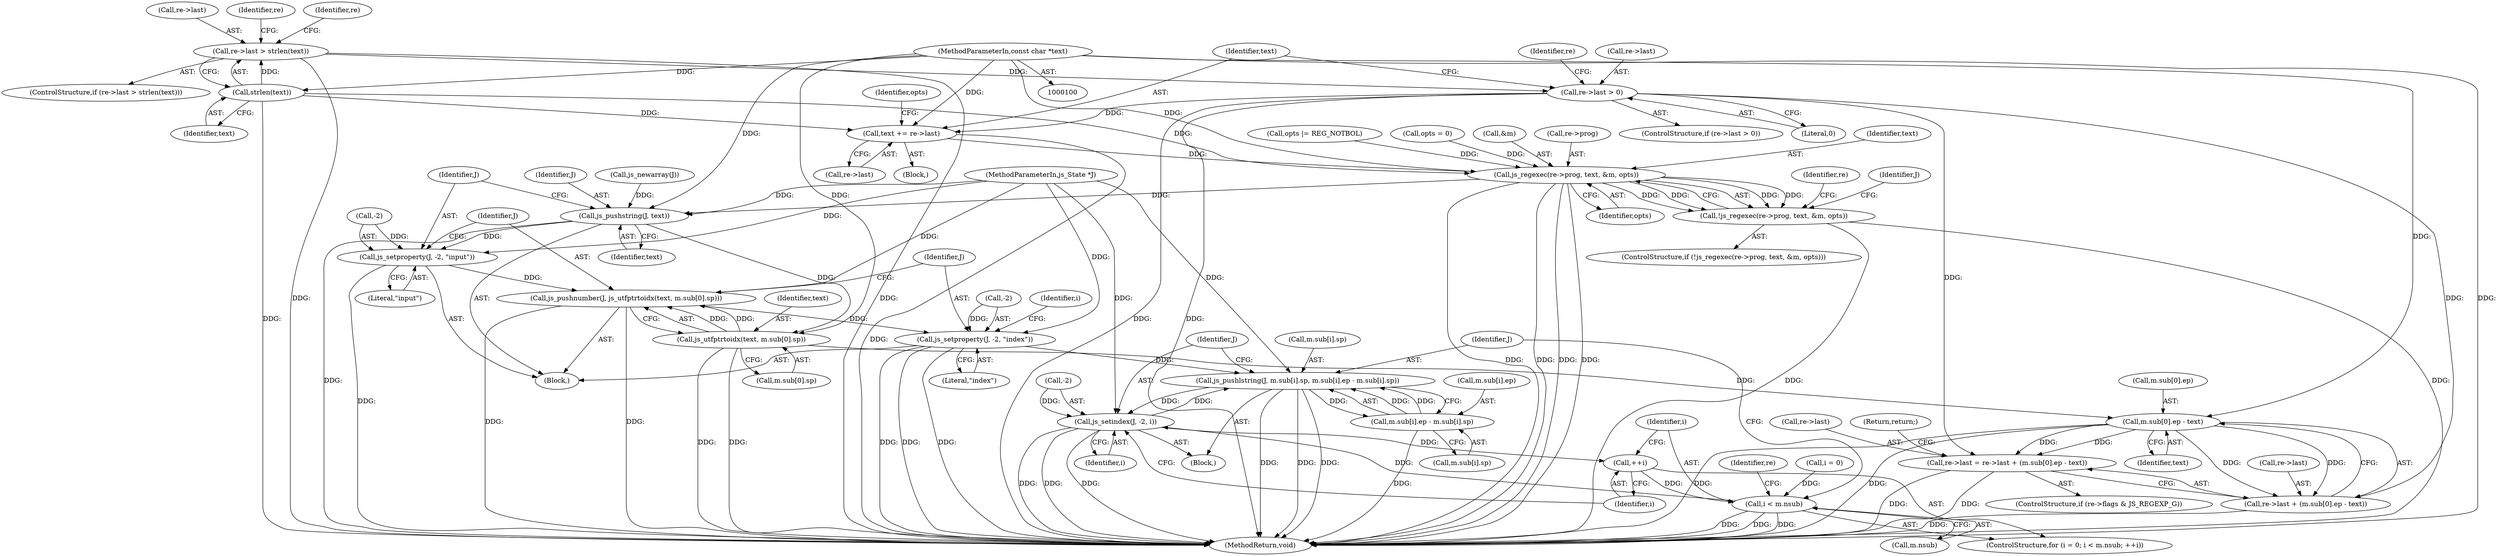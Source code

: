 digraph "1_mujs_00d4606c3baf813b7b1c176823b2729bf51002a2_0@API" {
"1000119" [label="(Call,re->last > strlen(text))"];
"1000123" [label="(Call,strlen(text))"];
"1000103" [label="(MethodParameterIn,const char *text)"];
"1000135" [label="(Call,re->last > 0)"];
"1000141" [label="(Call,text += re->last)"];
"1000151" [label="(Call,js_regexec(re->prog, text, &m, opts))"];
"1000150" [label="(Call,!js_regexec(re->prog, text, &m, opts))"];
"1000162" [label="(Call,js_pushstring(J, text))"];
"1000165" [label="(Call,js_setproperty(J, -2, \"input\"))"];
"1000170" [label="(Call,js_pushnumber(J, js_utfptrtoidx(text, m.sub[0].sp)))"];
"1000181" [label="(Call,js_setproperty(J, -2, \"index\"))"];
"1000198" [label="(Call,js_pushlstring(J, m.sub[i].sp, m.sub[i].ep - m.sub[i].sp))"];
"1000207" [label="(Call,m.sub[i].ep - m.sub[i].sp)"];
"1000222" [label="(Call,js_setindex(J, -2, i))"];
"1000195" [label="(Call,++i)"];
"1000190" [label="(Call,i < m.nsub)"];
"1000172" [label="(Call,js_utfptrtoidx(text, m.sub[0].sp))"];
"1000241" [label="(Call,m.sub[0].ep - text)"];
"1000233" [label="(Call,re->last = re->last + (m.sub[0].ep - text))"];
"1000237" [label="(Call,re->last + (m.sub[0].ep - text))"];
"1000108" [label="(Call,opts = 0)"];
"1000249" [label="(Identifier,text)"];
"1000226" [label="(Identifier,i)"];
"1000142" [label="(Identifier,text)"];
"1000101" [label="(MethodParameterIn,js_State *J)"];
"1000170" [label="(Call,js_pushnumber(J, js_utfptrtoidx(text, m.sub[0].sp)))"];
"1000182" [label="(Identifier,J)"];
"1000163" [label="(Identifier,J)"];
"1000199" [label="(Identifier,J)"];
"1000151" [label="(Call,js_regexec(re->prog, text, &m, opts))"];
"1000223" [label="(Identifier,J)"];
"1000237" [label="(Call,re->last + (m.sub[0].ep - text))"];
"1000197" [label="(Block,)"];
"1000264" [label="(MethodReturn,void)"];
"1000136" [label="(Call,re->last)"];
"1000167" [label="(Call,-2)"];
"1000120" [label="(Call,re->last)"];
"1000242" [label="(Call,m.sub[0].ep)"];
"1000166" [label="(Identifier,J)"];
"1000196" [label="(Identifier,i)"];
"1000119" [label="(Call,re->last > strlen(text))"];
"1000174" [label="(Call,m.sub[0].sp)"];
"1000124" [label="(Identifier,text)"];
"1000118" [label="(ControlStructure,if (re->last > strlen(text)))"];
"1000141" [label="(Call,text += re->last)"];
"1000207" [label="(Call,m.sub[i].ep - m.sub[i].sp)"];
"1000135" [label="(Call,re->last > 0)"];
"1000230" [label="(Identifier,re)"];
"1000191" [label="(Identifier,i)"];
"1000123" [label="(Call,strlen(text))"];
"1000190" [label="(Call,i < m.nsub)"];
"1000173" [label="(Identifier,text)"];
"1000254" [label="(Identifier,re)"];
"1000186" [label="(ControlStructure,for (i = 0; i < m.nsub; ++i))"];
"1000147" [label="(Identifier,opts)"];
"1000137" [label="(Identifier,re)"];
"1000156" [label="(Call,&m)"];
"1000208" [label="(Call,m.sub[i].ep)"];
"1000150" [label="(Call,!js_regexec(re->prog, text, &m, opts))"];
"1000152" [label="(Call,re->prog)"];
"1000187" [label="(Call,i = 0)"];
"1000241" [label="(Call,m.sub[0].ep - text)"];
"1000227" [label="(ControlStructure,if (re->flags & JS_REGEXP_G))"];
"1000200" [label="(Call,m.sub[i].sp)"];
"1000159" [label="(Block,)"];
"1000128" [label="(Identifier,re)"];
"1000165" [label="(Call,js_setproperty(J, -2, \"input\"))"];
"1000149" [label="(ControlStructure,if (!js_regexec(re->prog, text, &m, opts)))"];
"1000238" [label="(Call,re->last)"];
"1000224" [label="(Call,-2)"];
"1000172" [label="(Call,js_utfptrtoidx(text, m.sub[0].sp))"];
"1000198" [label="(Call,js_pushlstring(J, m.sub[i].sp, m.sub[i].ep - m.sub[i].sp))"];
"1000161" [label="(Identifier,J)"];
"1000183" [label="(Call,-2)"];
"1000158" [label="(Identifier,opts)"];
"1000222" [label="(Call,js_setindex(J, -2, i))"];
"1000195" [label="(Call,++i)"];
"1000192" [label="(Call,m.nsub)"];
"1000185" [label="(Literal,\"index\")"];
"1000181" [label="(Call,js_setproperty(J, -2, \"index\"))"];
"1000134" [label="(ControlStructure,if (re->last > 0))"];
"1000233" [label="(Call,re->last = re->last + (m.sub[0].ep - text))"];
"1000234" [label="(Call,re->last)"];
"1000250" [label="(Return,return;)"];
"1000155" [label="(Identifier,text)"];
"1000139" [label="(Literal,0)"];
"1000169" [label="(Literal,\"input\")"];
"1000103" [label="(MethodParameterIn,const char *text)"];
"1000162" [label="(Call,js_pushstring(J, text))"];
"1000143" [label="(Call,re->last)"];
"1000164" [label="(Identifier,text)"];
"1000160" [label="(Call,js_newarray(J))"];
"1000171" [label="(Identifier,J)"];
"1000146" [label="(Call,opts |= REG_NOTBOL)"];
"1000215" [label="(Call,m.sub[i].sp)"];
"1000153" [label="(Identifier,re)"];
"1000140" [label="(Block,)"];
"1000188" [label="(Identifier,i)"];
"1000119" -> "1000118"  [label="AST: "];
"1000119" -> "1000123"  [label="CFG: "];
"1000120" -> "1000119"  [label="AST: "];
"1000123" -> "1000119"  [label="AST: "];
"1000128" -> "1000119"  [label="CFG: "];
"1000137" -> "1000119"  [label="CFG: "];
"1000119" -> "1000264"  [label="DDG: "];
"1000119" -> "1000264"  [label="DDG: "];
"1000123" -> "1000119"  [label="DDG: "];
"1000119" -> "1000135"  [label="DDG: "];
"1000123" -> "1000124"  [label="CFG: "];
"1000124" -> "1000123"  [label="AST: "];
"1000123" -> "1000264"  [label="DDG: "];
"1000103" -> "1000123"  [label="DDG: "];
"1000123" -> "1000141"  [label="DDG: "];
"1000123" -> "1000151"  [label="DDG: "];
"1000103" -> "1000100"  [label="AST: "];
"1000103" -> "1000264"  [label="DDG: "];
"1000103" -> "1000141"  [label="DDG: "];
"1000103" -> "1000151"  [label="DDG: "];
"1000103" -> "1000162"  [label="DDG: "];
"1000103" -> "1000172"  [label="DDG: "];
"1000103" -> "1000241"  [label="DDG: "];
"1000135" -> "1000134"  [label="AST: "];
"1000135" -> "1000139"  [label="CFG: "];
"1000136" -> "1000135"  [label="AST: "];
"1000139" -> "1000135"  [label="AST: "];
"1000142" -> "1000135"  [label="CFG: "];
"1000153" -> "1000135"  [label="CFG: "];
"1000135" -> "1000264"  [label="DDG: "];
"1000135" -> "1000264"  [label="DDG: "];
"1000135" -> "1000141"  [label="DDG: "];
"1000135" -> "1000233"  [label="DDG: "];
"1000135" -> "1000237"  [label="DDG: "];
"1000141" -> "1000140"  [label="AST: "];
"1000141" -> "1000143"  [label="CFG: "];
"1000142" -> "1000141"  [label="AST: "];
"1000143" -> "1000141"  [label="AST: "];
"1000147" -> "1000141"  [label="CFG: "];
"1000141" -> "1000264"  [label="DDG: "];
"1000141" -> "1000151"  [label="DDG: "];
"1000151" -> "1000150"  [label="AST: "];
"1000151" -> "1000158"  [label="CFG: "];
"1000152" -> "1000151"  [label="AST: "];
"1000155" -> "1000151"  [label="AST: "];
"1000156" -> "1000151"  [label="AST: "];
"1000158" -> "1000151"  [label="AST: "];
"1000150" -> "1000151"  [label="CFG: "];
"1000151" -> "1000264"  [label="DDG: "];
"1000151" -> "1000264"  [label="DDG: "];
"1000151" -> "1000264"  [label="DDG: "];
"1000151" -> "1000264"  [label="DDG: "];
"1000151" -> "1000150"  [label="DDG: "];
"1000151" -> "1000150"  [label="DDG: "];
"1000151" -> "1000150"  [label="DDG: "];
"1000151" -> "1000150"  [label="DDG: "];
"1000146" -> "1000151"  [label="DDG: "];
"1000108" -> "1000151"  [label="DDG: "];
"1000151" -> "1000162"  [label="DDG: "];
"1000150" -> "1000149"  [label="AST: "];
"1000161" -> "1000150"  [label="CFG: "];
"1000254" -> "1000150"  [label="CFG: "];
"1000150" -> "1000264"  [label="DDG: "];
"1000150" -> "1000264"  [label="DDG: "];
"1000162" -> "1000159"  [label="AST: "];
"1000162" -> "1000164"  [label="CFG: "];
"1000163" -> "1000162"  [label="AST: "];
"1000164" -> "1000162"  [label="AST: "];
"1000166" -> "1000162"  [label="CFG: "];
"1000162" -> "1000264"  [label="DDG: "];
"1000160" -> "1000162"  [label="DDG: "];
"1000101" -> "1000162"  [label="DDG: "];
"1000162" -> "1000165"  [label="DDG: "];
"1000162" -> "1000172"  [label="DDG: "];
"1000165" -> "1000159"  [label="AST: "];
"1000165" -> "1000169"  [label="CFG: "];
"1000166" -> "1000165"  [label="AST: "];
"1000167" -> "1000165"  [label="AST: "];
"1000169" -> "1000165"  [label="AST: "];
"1000171" -> "1000165"  [label="CFG: "];
"1000165" -> "1000264"  [label="DDG: "];
"1000101" -> "1000165"  [label="DDG: "];
"1000167" -> "1000165"  [label="DDG: "];
"1000165" -> "1000170"  [label="DDG: "];
"1000170" -> "1000159"  [label="AST: "];
"1000170" -> "1000172"  [label="CFG: "];
"1000171" -> "1000170"  [label="AST: "];
"1000172" -> "1000170"  [label="AST: "];
"1000182" -> "1000170"  [label="CFG: "];
"1000170" -> "1000264"  [label="DDG: "];
"1000170" -> "1000264"  [label="DDG: "];
"1000101" -> "1000170"  [label="DDG: "];
"1000172" -> "1000170"  [label="DDG: "];
"1000172" -> "1000170"  [label="DDG: "];
"1000170" -> "1000181"  [label="DDG: "];
"1000181" -> "1000159"  [label="AST: "];
"1000181" -> "1000185"  [label="CFG: "];
"1000182" -> "1000181"  [label="AST: "];
"1000183" -> "1000181"  [label="AST: "];
"1000185" -> "1000181"  [label="AST: "];
"1000188" -> "1000181"  [label="CFG: "];
"1000181" -> "1000264"  [label="DDG: "];
"1000181" -> "1000264"  [label="DDG: "];
"1000181" -> "1000264"  [label="DDG: "];
"1000101" -> "1000181"  [label="DDG: "];
"1000183" -> "1000181"  [label="DDG: "];
"1000181" -> "1000198"  [label="DDG: "];
"1000198" -> "1000197"  [label="AST: "];
"1000198" -> "1000207"  [label="CFG: "];
"1000199" -> "1000198"  [label="AST: "];
"1000200" -> "1000198"  [label="AST: "];
"1000207" -> "1000198"  [label="AST: "];
"1000223" -> "1000198"  [label="CFG: "];
"1000198" -> "1000264"  [label="DDG: "];
"1000198" -> "1000264"  [label="DDG: "];
"1000198" -> "1000264"  [label="DDG: "];
"1000222" -> "1000198"  [label="DDG: "];
"1000101" -> "1000198"  [label="DDG: "];
"1000207" -> "1000198"  [label="DDG: "];
"1000207" -> "1000198"  [label="DDG: "];
"1000198" -> "1000207"  [label="DDG: "];
"1000198" -> "1000222"  [label="DDG: "];
"1000207" -> "1000215"  [label="CFG: "];
"1000208" -> "1000207"  [label="AST: "];
"1000215" -> "1000207"  [label="AST: "];
"1000207" -> "1000264"  [label="DDG: "];
"1000222" -> "1000197"  [label="AST: "];
"1000222" -> "1000226"  [label="CFG: "];
"1000223" -> "1000222"  [label="AST: "];
"1000224" -> "1000222"  [label="AST: "];
"1000226" -> "1000222"  [label="AST: "];
"1000196" -> "1000222"  [label="CFG: "];
"1000222" -> "1000264"  [label="DDG: "];
"1000222" -> "1000264"  [label="DDG: "];
"1000222" -> "1000264"  [label="DDG: "];
"1000222" -> "1000195"  [label="DDG: "];
"1000101" -> "1000222"  [label="DDG: "];
"1000224" -> "1000222"  [label="DDG: "];
"1000190" -> "1000222"  [label="DDG: "];
"1000195" -> "1000186"  [label="AST: "];
"1000195" -> "1000196"  [label="CFG: "];
"1000196" -> "1000195"  [label="AST: "];
"1000191" -> "1000195"  [label="CFG: "];
"1000195" -> "1000190"  [label="DDG: "];
"1000190" -> "1000186"  [label="AST: "];
"1000190" -> "1000192"  [label="CFG: "];
"1000191" -> "1000190"  [label="AST: "];
"1000192" -> "1000190"  [label="AST: "];
"1000199" -> "1000190"  [label="CFG: "];
"1000230" -> "1000190"  [label="CFG: "];
"1000190" -> "1000264"  [label="DDG: "];
"1000190" -> "1000264"  [label="DDG: "];
"1000190" -> "1000264"  [label="DDG: "];
"1000187" -> "1000190"  [label="DDG: "];
"1000172" -> "1000174"  [label="CFG: "];
"1000173" -> "1000172"  [label="AST: "];
"1000174" -> "1000172"  [label="AST: "];
"1000172" -> "1000264"  [label="DDG: "];
"1000172" -> "1000264"  [label="DDG: "];
"1000172" -> "1000241"  [label="DDG: "];
"1000241" -> "1000237"  [label="AST: "];
"1000241" -> "1000249"  [label="CFG: "];
"1000242" -> "1000241"  [label="AST: "];
"1000249" -> "1000241"  [label="AST: "];
"1000237" -> "1000241"  [label="CFG: "];
"1000241" -> "1000264"  [label="DDG: "];
"1000241" -> "1000264"  [label="DDG: "];
"1000241" -> "1000233"  [label="DDG: "];
"1000241" -> "1000233"  [label="DDG: "];
"1000241" -> "1000237"  [label="DDG: "];
"1000241" -> "1000237"  [label="DDG: "];
"1000233" -> "1000227"  [label="AST: "];
"1000233" -> "1000237"  [label="CFG: "];
"1000234" -> "1000233"  [label="AST: "];
"1000237" -> "1000233"  [label="AST: "];
"1000250" -> "1000233"  [label="CFG: "];
"1000233" -> "1000264"  [label="DDG: "];
"1000233" -> "1000264"  [label="DDG: "];
"1000238" -> "1000237"  [label="AST: "];
"1000237" -> "1000264"  [label="DDG: "];
}
